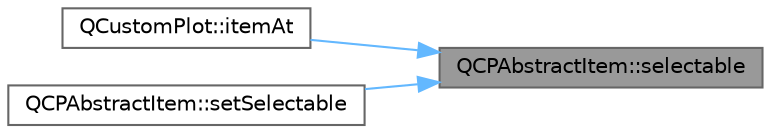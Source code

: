 digraph "QCPAbstractItem::selectable"
{
 // LATEX_PDF_SIZE
  bgcolor="transparent";
  edge [fontname=Helvetica,fontsize=10,labelfontname=Helvetica,labelfontsize=10];
  node [fontname=Helvetica,fontsize=10,shape=box,height=0.2,width=0.4];
  rankdir="RL";
  Node1 [label="QCPAbstractItem::selectable",height=0.2,width=0.4,color="gray40", fillcolor="grey60", style="filled", fontcolor="black",tooltip=" "];
  Node1 -> Node2 [dir="back",color="steelblue1",style="solid"];
  Node2 [label="QCustomPlot::itemAt",height=0.2,width=0.4,color="grey40", fillcolor="white", style="filled",URL="$class_q_custom_plot.html#ac08578e0e6c059c83a8d340ba0038e8e",tooltip=" "];
  Node1 -> Node3 [dir="back",color="steelblue1",style="solid"];
  Node3 [label="QCPAbstractItem::setSelectable",height=0.2,width=0.4,color="grey40", fillcolor="white", style="filled",URL="$class_q_c_p_abstract_item.html#a8a8e32a55bc478b849756a78c2d87fd2",tooltip=" "];
}
